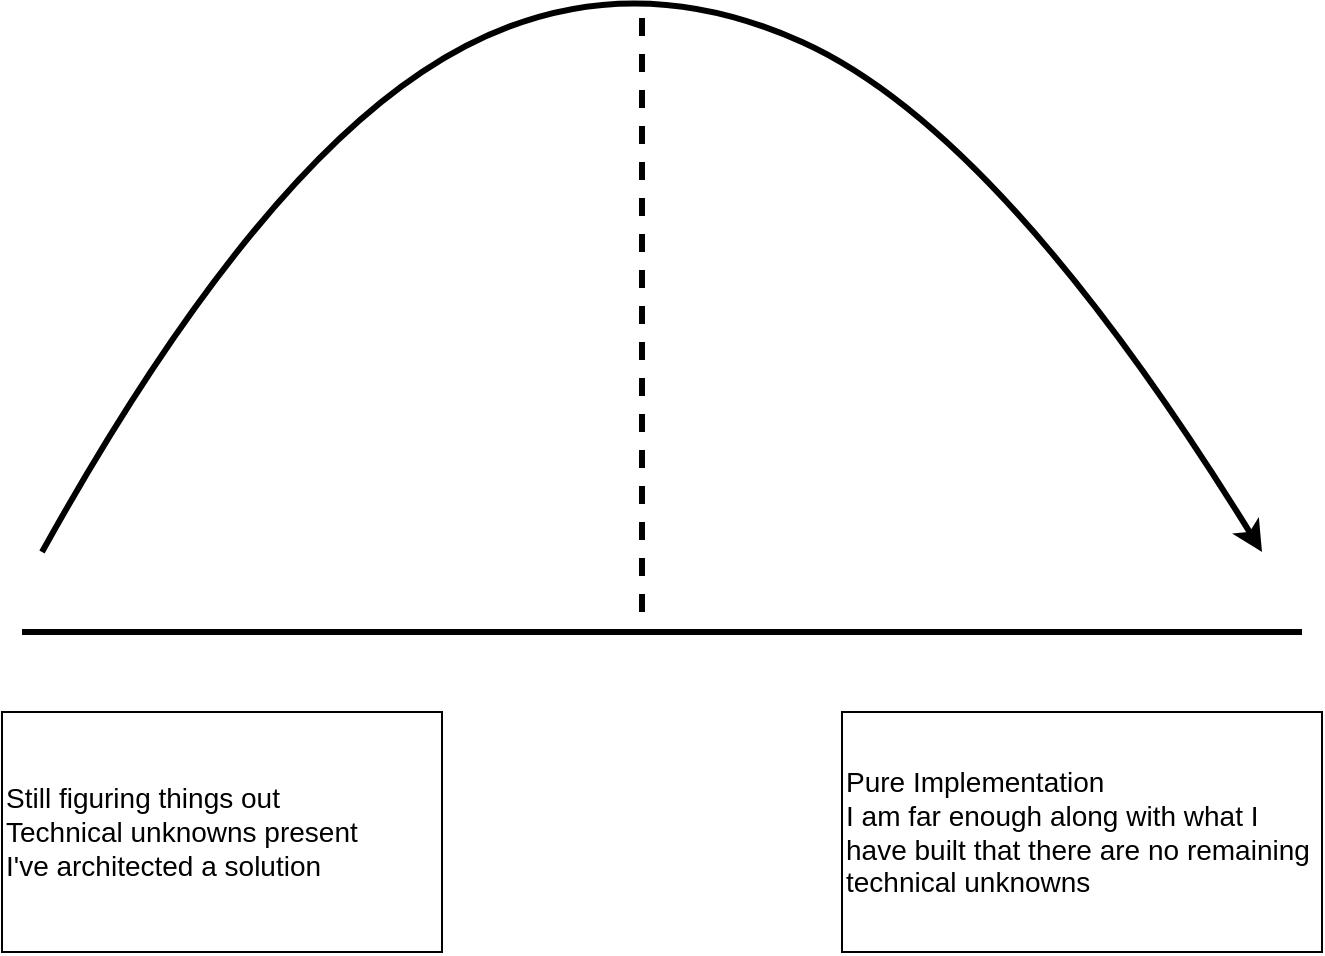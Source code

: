 <mxfile version="14.1.8" type="device"><diagram id="KjTXbq98nnEXmq0yhzam" name="project_status"><mxGraphModel dx="1102" dy="552" grid="1" gridSize="10" guides="1" tooltips="1" connect="1" arrows="1" fold="1" page="1" pageScale="1" pageWidth="1600" pageHeight="900" math="0" shadow="0"><root><mxCell id="0"/><mxCell id="1" parent="0"/><mxCell id="QrsnSaUeSfh1Ed693-5s-1" value="" style="endArrow=none;html=1;strokeWidth=3;fontSize=14;" edge="1" parent="1"><mxGeometry width="50" height="50" relative="1" as="geometry"><mxPoint x="270" y="440" as="sourcePoint"/><mxPoint x="910" y="440" as="targetPoint"/></mxGeometry></mxCell><mxCell id="QrsnSaUeSfh1Ed693-5s-2" value="" style="curved=1;endArrow=classic;html=1;strokeWidth=3;fontSize=14;" edge="1" parent="1"><mxGeometry width="50" height="50" relative="1" as="geometry"><mxPoint x="280" y="400" as="sourcePoint"/><mxPoint x="890" y="400" as="targetPoint"/><Array as="points"><mxPoint x="380" y="220"/><mxPoint x="560" y="100"/><mxPoint x="760" y="190"/></Array></mxGeometry></mxCell><mxCell id="QrsnSaUeSfh1Ed693-5s-3" value="" style="endArrow=none;dashed=1;html=1;strokeWidth=3;fontSize=14;" edge="1" parent="1"><mxGeometry width="50" height="50" relative="1" as="geometry"><mxPoint x="580" y="430" as="sourcePoint"/><mxPoint x="580" y="130" as="targetPoint"/></mxGeometry></mxCell><mxCell id="QrsnSaUeSfh1Ed693-5s-4" value="Still figuring things out&amp;nbsp;&lt;br&gt;Technical unknowns present&lt;br style=&quot;font-size: 14px&quot;&gt;I've architected a solution" style="rounded=0;whiteSpace=wrap;html=1;align=left;fontSize=14;" vertex="1" parent="1"><mxGeometry x="260" y="480" width="220" height="120" as="geometry"/></mxCell><mxCell id="QrsnSaUeSfh1Ed693-5s-5" value="Pure Implementation&lt;br&gt;I am far enough along with what I have built that there are no remaining technical unknowns" style="rounded=0;whiteSpace=wrap;html=1;align=left;fontSize=14;" vertex="1" parent="1"><mxGeometry x="680" y="480" width="240" height="120" as="geometry"/></mxCell></root></mxGraphModel></diagram></mxfile>